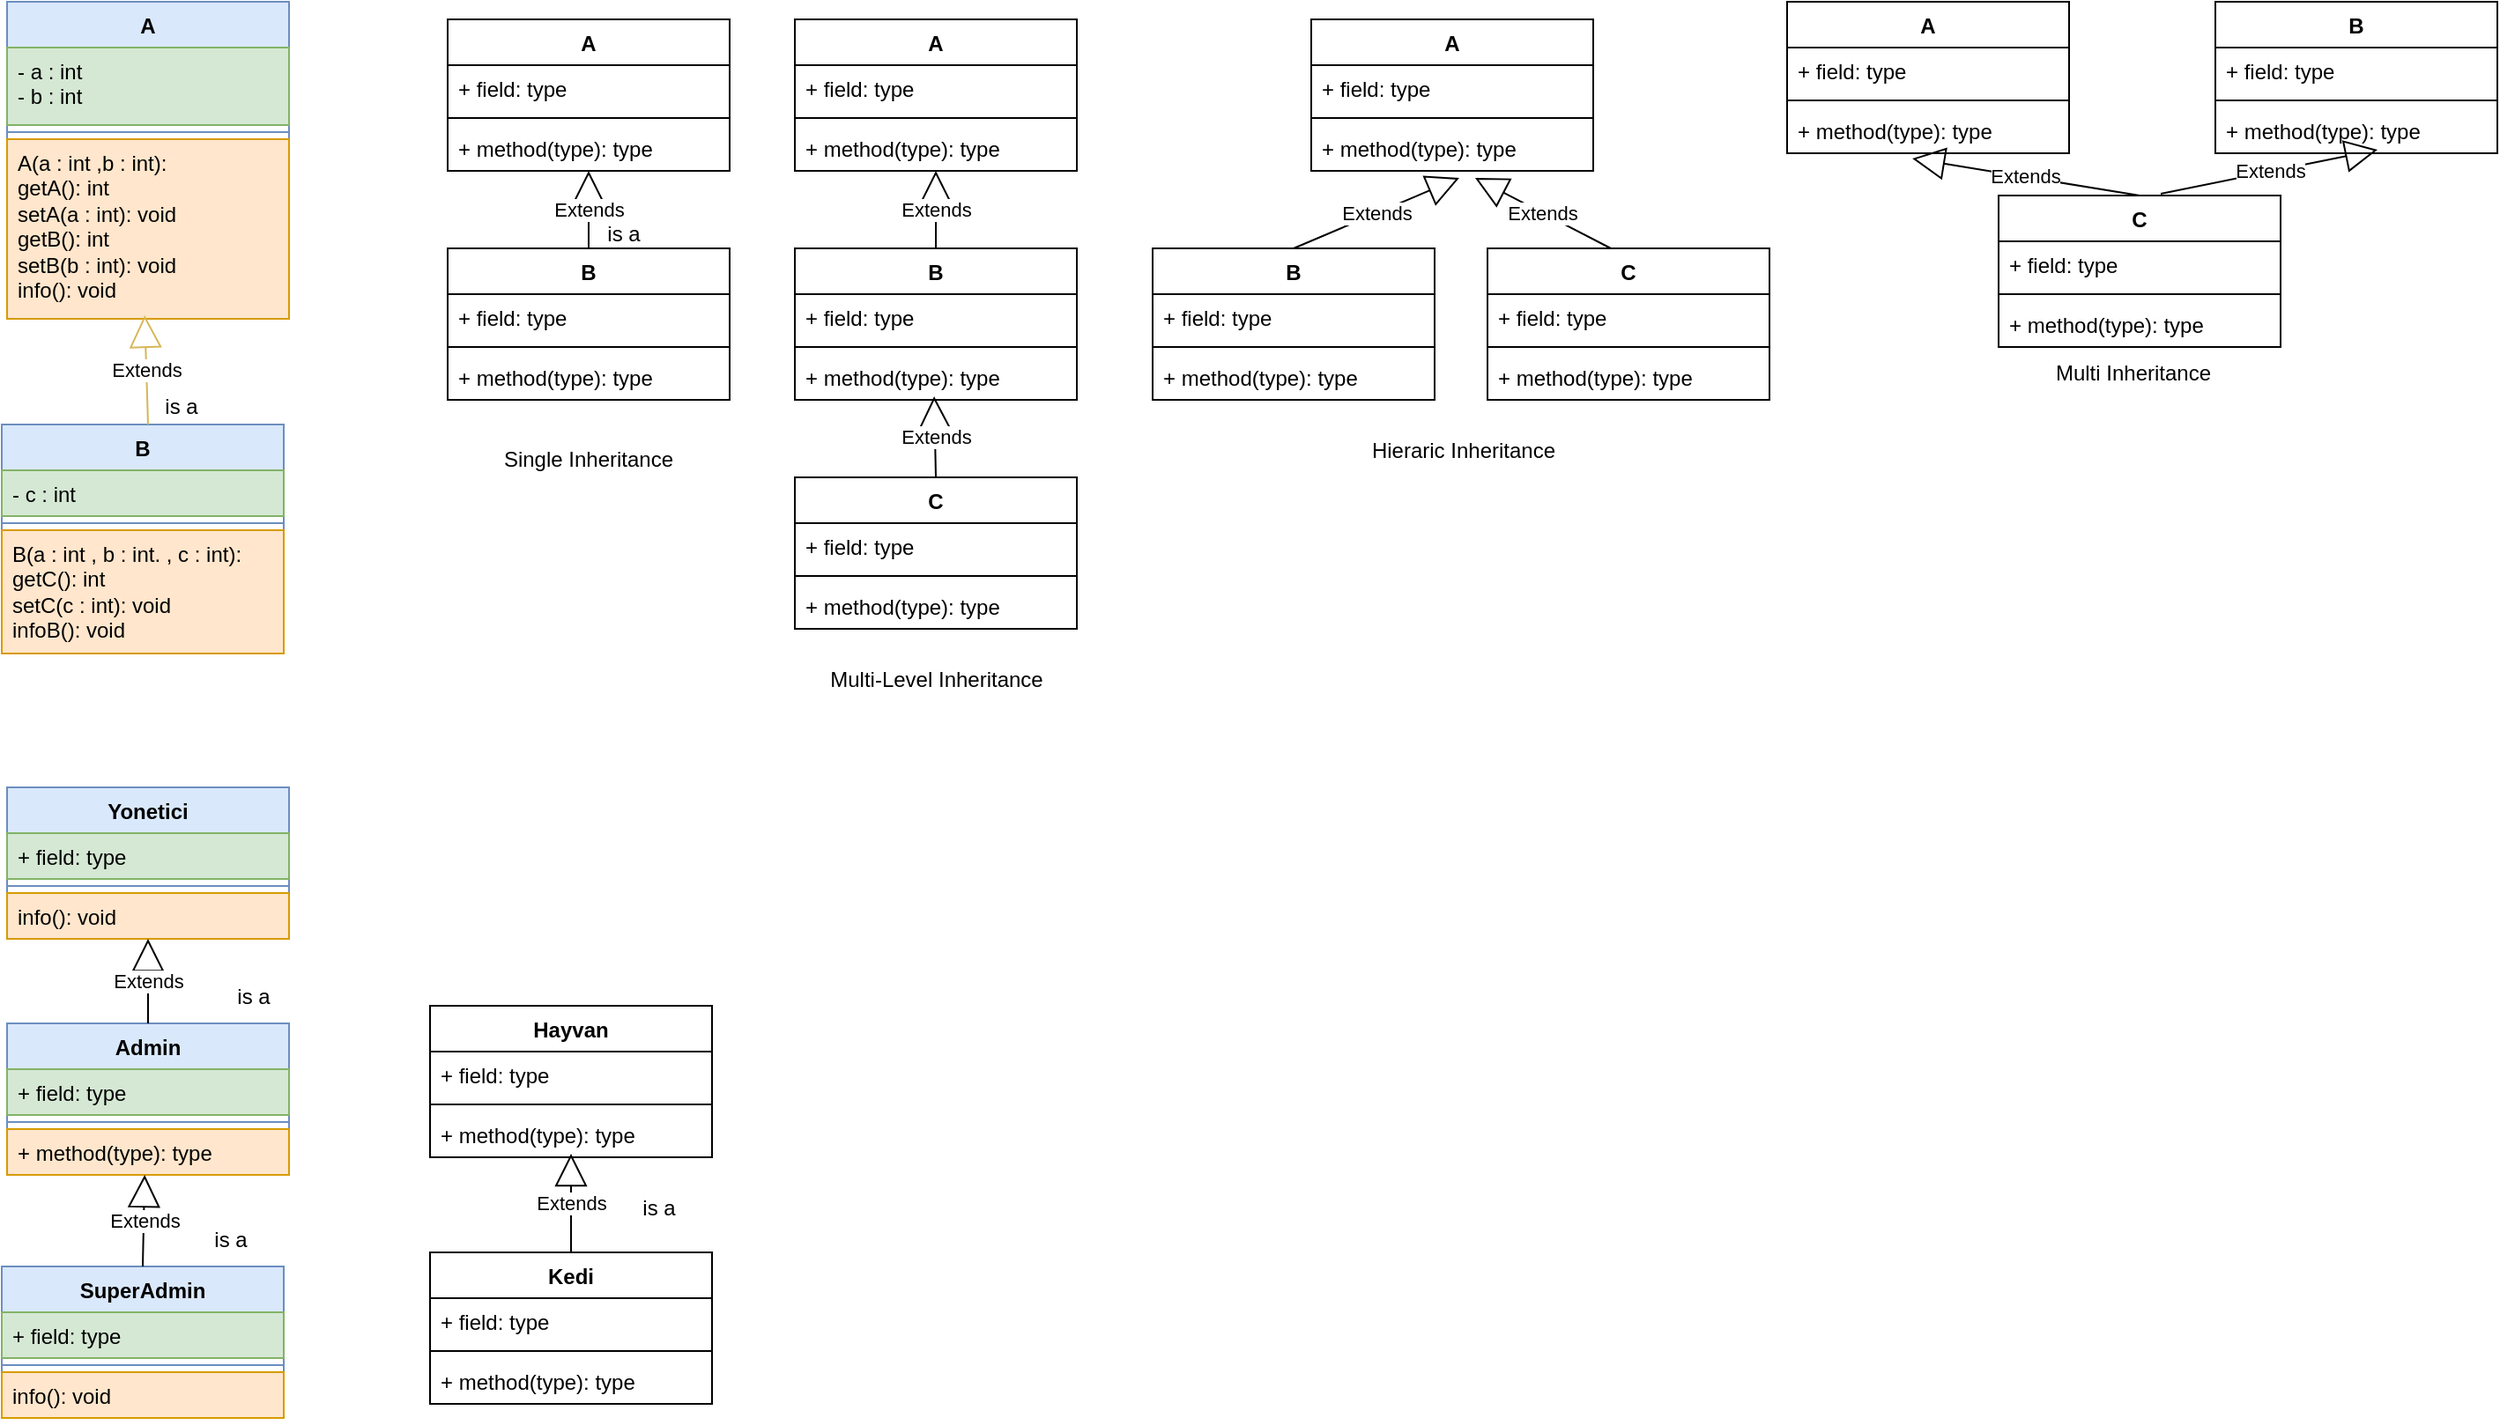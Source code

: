 <mxfile version="24.3.1" type="device">
  <diagram id="C5RBs43oDa-KdzZeNtuy" name="Page-1">
    <mxGraphModel dx="1314" dy="831" grid="1" gridSize="10" guides="1" tooltips="1" connect="1" arrows="1" fold="1" page="1" pageScale="1" pageWidth="827" pageHeight="1169" math="0" shadow="0">
      <root>
        <mxCell id="WIyWlLk6GJQsqaUBKTNV-0" />
        <mxCell id="WIyWlLk6GJQsqaUBKTNV-1" parent="WIyWlLk6GJQsqaUBKTNV-0" />
        <mxCell id="XADFCng0oNNhnRwHCBua-0" value="A" style="swimlane;fontStyle=1;align=center;verticalAlign=top;childLayout=stackLayout;horizontal=1;startSize=26;horizontalStack=0;resizeParent=1;resizeParentMax=0;resizeLast=0;collapsible=1;marginBottom=0;whiteSpace=wrap;html=1;fillColor=#dae8fc;strokeColor=#6c8ebf;" vertex="1" parent="WIyWlLk6GJQsqaUBKTNV-1">
          <mxGeometry x="380" y="20" width="160" height="180" as="geometry" />
        </mxCell>
        <mxCell id="XADFCng0oNNhnRwHCBua-1" value="- a : int&lt;div&gt;- b : int&lt;/div&gt;" style="text;strokeColor=#82b366;fillColor=#d5e8d4;align=left;verticalAlign=top;spacingLeft=4;spacingRight=4;overflow=hidden;rotatable=0;points=[[0,0.5],[1,0.5]];portConstraint=eastwest;whiteSpace=wrap;html=1;" vertex="1" parent="XADFCng0oNNhnRwHCBua-0">
          <mxGeometry y="26" width="160" height="44" as="geometry" />
        </mxCell>
        <mxCell id="XADFCng0oNNhnRwHCBua-2" value="" style="line;strokeWidth=1;fillColor=none;align=left;verticalAlign=middle;spacingTop=-1;spacingLeft=3;spacingRight=3;rotatable=0;labelPosition=right;points=[];portConstraint=eastwest;strokeColor=inherit;" vertex="1" parent="XADFCng0oNNhnRwHCBua-0">
          <mxGeometry y="70" width="160" height="8" as="geometry" />
        </mxCell>
        <mxCell id="XADFCng0oNNhnRwHCBua-3" value="A(a : int ,b : int):&lt;div&gt;getA(): int&lt;/div&gt;&lt;div&gt;setA(a : int): void&lt;/div&gt;&lt;div&gt;getB(): int&lt;/div&gt;&lt;div&gt;setB(b : int): void&lt;/div&gt;&lt;div&gt;info(): void&lt;/div&gt;" style="text;strokeColor=#d79b00;fillColor=#ffe6cc;align=left;verticalAlign=top;spacingLeft=4;spacingRight=4;overflow=hidden;rotatable=0;points=[[0,0.5],[1,0.5]];portConstraint=eastwest;whiteSpace=wrap;html=1;" vertex="1" parent="XADFCng0oNNhnRwHCBua-0">
          <mxGeometry y="78" width="160" height="102" as="geometry" />
        </mxCell>
        <mxCell id="XADFCng0oNNhnRwHCBua-4" value="B" style="swimlane;fontStyle=1;align=center;verticalAlign=top;childLayout=stackLayout;horizontal=1;startSize=26;horizontalStack=0;resizeParent=1;resizeParentMax=0;resizeLast=0;collapsible=1;marginBottom=0;whiteSpace=wrap;html=1;fillColor=#dae8fc;strokeColor=#6c8ebf;" vertex="1" parent="WIyWlLk6GJQsqaUBKTNV-1">
          <mxGeometry x="377" y="260" width="160" height="130" as="geometry" />
        </mxCell>
        <mxCell id="XADFCng0oNNhnRwHCBua-9" value="Extends" style="endArrow=block;endSize=16;endFill=0;html=1;rounded=0;entryX=0.488;entryY=0.98;entryDx=0;entryDy=0;entryPerimeter=0;fillColor=#fff2cc;strokeColor=#d6b656;" edge="1" parent="XADFCng0oNNhnRwHCBua-4" target="XADFCng0oNNhnRwHCBua-3">
          <mxGeometry width="160" relative="1" as="geometry">
            <mxPoint x="83" as="sourcePoint" />
            <mxPoint x="243" as="targetPoint" />
          </mxGeometry>
        </mxCell>
        <mxCell id="XADFCng0oNNhnRwHCBua-5" value="- c : int&amp;nbsp;" style="text;strokeColor=#82b366;fillColor=#d5e8d4;align=left;verticalAlign=top;spacingLeft=4;spacingRight=4;overflow=hidden;rotatable=0;points=[[0,0.5],[1,0.5]];portConstraint=eastwest;whiteSpace=wrap;html=1;" vertex="1" parent="XADFCng0oNNhnRwHCBua-4">
          <mxGeometry y="26" width="160" height="26" as="geometry" />
        </mxCell>
        <mxCell id="XADFCng0oNNhnRwHCBua-6" value="" style="line;strokeWidth=1;fillColor=none;align=left;verticalAlign=middle;spacingTop=-1;spacingLeft=3;spacingRight=3;rotatable=0;labelPosition=right;points=[];portConstraint=eastwest;strokeColor=inherit;" vertex="1" parent="XADFCng0oNNhnRwHCBua-4">
          <mxGeometry y="52" width="160" height="8" as="geometry" />
        </mxCell>
        <mxCell id="XADFCng0oNNhnRwHCBua-7" value="B(a : int , b : int. , c : int):&lt;div&gt;getC(): int&lt;/div&gt;&lt;div&gt;setC(c : int): void&lt;/div&gt;&lt;div&gt;infoB(): void&lt;/div&gt;" style="text;strokeColor=#d79b00;fillColor=#ffe6cc;align=left;verticalAlign=top;spacingLeft=4;spacingRight=4;overflow=hidden;rotatable=0;points=[[0,0.5],[1,0.5]];portConstraint=eastwest;whiteSpace=wrap;html=1;" vertex="1" parent="XADFCng0oNNhnRwHCBua-4">
          <mxGeometry y="60" width="160" height="70" as="geometry" />
        </mxCell>
        <mxCell id="XADFCng0oNNhnRwHCBua-10" value="is a" style="text;html=1;align=center;verticalAlign=middle;whiteSpace=wrap;rounded=0;" vertex="1" parent="WIyWlLk6GJQsqaUBKTNV-1">
          <mxGeometry x="449" y="235" width="60" height="30" as="geometry" />
        </mxCell>
        <mxCell id="XADFCng0oNNhnRwHCBua-11" value="A" style="swimlane;fontStyle=1;align=center;verticalAlign=top;childLayout=stackLayout;horizontal=1;startSize=26;horizontalStack=0;resizeParent=1;resizeParentMax=0;resizeLast=0;collapsible=1;marginBottom=0;whiteSpace=wrap;html=1;" vertex="1" parent="WIyWlLk6GJQsqaUBKTNV-1">
          <mxGeometry x="630" y="30" width="160" height="86" as="geometry" />
        </mxCell>
        <mxCell id="XADFCng0oNNhnRwHCBua-12" value="+ field: type" style="text;strokeColor=none;fillColor=none;align=left;verticalAlign=top;spacingLeft=4;spacingRight=4;overflow=hidden;rotatable=0;points=[[0,0.5],[1,0.5]];portConstraint=eastwest;whiteSpace=wrap;html=1;" vertex="1" parent="XADFCng0oNNhnRwHCBua-11">
          <mxGeometry y="26" width="160" height="26" as="geometry" />
        </mxCell>
        <mxCell id="XADFCng0oNNhnRwHCBua-13" value="" style="line;strokeWidth=1;fillColor=none;align=left;verticalAlign=middle;spacingTop=-1;spacingLeft=3;spacingRight=3;rotatable=0;labelPosition=right;points=[];portConstraint=eastwest;strokeColor=inherit;" vertex="1" parent="XADFCng0oNNhnRwHCBua-11">
          <mxGeometry y="52" width="160" height="8" as="geometry" />
        </mxCell>
        <mxCell id="XADFCng0oNNhnRwHCBua-14" value="+ method(type): type" style="text;strokeColor=none;fillColor=none;align=left;verticalAlign=top;spacingLeft=4;spacingRight=4;overflow=hidden;rotatable=0;points=[[0,0.5],[1,0.5]];portConstraint=eastwest;whiteSpace=wrap;html=1;" vertex="1" parent="XADFCng0oNNhnRwHCBua-11">
          <mxGeometry y="60" width="160" height="26" as="geometry" />
        </mxCell>
        <mxCell id="XADFCng0oNNhnRwHCBua-15" value="B" style="swimlane;fontStyle=1;align=center;verticalAlign=top;childLayout=stackLayout;horizontal=1;startSize=26;horizontalStack=0;resizeParent=1;resizeParentMax=0;resizeLast=0;collapsible=1;marginBottom=0;whiteSpace=wrap;html=1;" vertex="1" parent="WIyWlLk6GJQsqaUBKTNV-1">
          <mxGeometry x="630" y="160" width="160" height="86" as="geometry" />
        </mxCell>
        <mxCell id="XADFCng0oNNhnRwHCBua-16" value="+ field: type" style="text;strokeColor=none;fillColor=none;align=left;verticalAlign=top;spacingLeft=4;spacingRight=4;overflow=hidden;rotatable=0;points=[[0,0.5],[1,0.5]];portConstraint=eastwest;whiteSpace=wrap;html=1;" vertex="1" parent="XADFCng0oNNhnRwHCBua-15">
          <mxGeometry y="26" width="160" height="26" as="geometry" />
        </mxCell>
        <mxCell id="XADFCng0oNNhnRwHCBua-17" value="" style="line;strokeWidth=1;fillColor=none;align=left;verticalAlign=middle;spacingTop=-1;spacingLeft=3;spacingRight=3;rotatable=0;labelPosition=right;points=[];portConstraint=eastwest;strokeColor=inherit;" vertex="1" parent="XADFCng0oNNhnRwHCBua-15">
          <mxGeometry y="52" width="160" height="8" as="geometry" />
        </mxCell>
        <mxCell id="XADFCng0oNNhnRwHCBua-18" value="+ method(type): type" style="text;strokeColor=none;fillColor=none;align=left;verticalAlign=top;spacingLeft=4;spacingRight=4;overflow=hidden;rotatable=0;points=[[0,0.5],[1,0.5]];portConstraint=eastwest;whiteSpace=wrap;html=1;" vertex="1" parent="XADFCng0oNNhnRwHCBua-15">
          <mxGeometry y="60" width="160" height="26" as="geometry" />
        </mxCell>
        <mxCell id="XADFCng0oNNhnRwHCBua-19" value="Extends" style="endArrow=block;endSize=16;endFill=0;html=1;rounded=0;exitX=0.5;exitY=0;exitDx=0;exitDy=0;" edge="1" parent="WIyWlLk6GJQsqaUBKTNV-1" source="XADFCng0oNNhnRwHCBua-15" target="XADFCng0oNNhnRwHCBua-14">
          <mxGeometry width="160" relative="1" as="geometry">
            <mxPoint x="700" y="150" as="sourcePoint" />
            <mxPoint x="860" y="150" as="targetPoint" />
            <mxPoint as="offset" />
          </mxGeometry>
        </mxCell>
        <mxCell id="XADFCng0oNNhnRwHCBua-20" value="A" style="swimlane;fontStyle=1;align=center;verticalAlign=top;childLayout=stackLayout;horizontal=1;startSize=26;horizontalStack=0;resizeParent=1;resizeParentMax=0;resizeLast=0;collapsible=1;marginBottom=0;whiteSpace=wrap;html=1;" vertex="1" parent="WIyWlLk6GJQsqaUBKTNV-1">
          <mxGeometry x="827" y="30" width="160" height="86" as="geometry" />
        </mxCell>
        <mxCell id="XADFCng0oNNhnRwHCBua-21" value="+ field: type" style="text;strokeColor=none;fillColor=none;align=left;verticalAlign=top;spacingLeft=4;spacingRight=4;overflow=hidden;rotatable=0;points=[[0,0.5],[1,0.5]];portConstraint=eastwest;whiteSpace=wrap;html=1;" vertex="1" parent="XADFCng0oNNhnRwHCBua-20">
          <mxGeometry y="26" width="160" height="26" as="geometry" />
        </mxCell>
        <mxCell id="XADFCng0oNNhnRwHCBua-22" value="" style="line;strokeWidth=1;fillColor=none;align=left;verticalAlign=middle;spacingTop=-1;spacingLeft=3;spacingRight=3;rotatable=0;labelPosition=right;points=[];portConstraint=eastwest;strokeColor=inherit;" vertex="1" parent="XADFCng0oNNhnRwHCBua-20">
          <mxGeometry y="52" width="160" height="8" as="geometry" />
        </mxCell>
        <mxCell id="XADFCng0oNNhnRwHCBua-23" value="+ method(type): type" style="text;strokeColor=none;fillColor=none;align=left;verticalAlign=top;spacingLeft=4;spacingRight=4;overflow=hidden;rotatable=0;points=[[0,0.5],[1,0.5]];portConstraint=eastwest;whiteSpace=wrap;html=1;" vertex="1" parent="XADFCng0oNNhnRwHCBua-20">
          <mxGeometry y="60" width="160" height="26" as="geometry" />
        </mxCell>
        <mxCell id="XADFCng0oNNhnRwHCBua-24" value="B" style="swimlane;fontStyle=1;align=center;verticalAlign=top;childLayout=stackLayout;horizontal=1;startSize=26;horizontalStack=0;resizeParent=1;resizeParentMax=0;resizeLast=0;collapsible=1;marginBottom=0;whiteSpace=wrap;html=1;" vertex="1" parent="WIyWlLk6GJQsqaUBKTNV-1">
          <mxGeometry x="827" y="160" width="160" height="86" as="geometry" />
        </mxCell>
        <mxCell id="XADFCng0oNNhnRwHCBua-25" value="+ field: type" style="text;strokeColor=none;fillColor=none;align=left;verticalAlign=top;spacingLeft=4;spacingRight=4;overflow=hidden;rotatable=0;points=[[0,0.5],[1,0.5]];portConstraint=eastwest;whiteSpace=wrap;html=1;" vertex="1" parent="XADFCng0oNNhnRwHCBua-24">
          <mxGeometry y="26" width="160" height="26" as="geometry" />
        </mxCell>
        <mxCell id="XADFCng0oNNhnRwHCBua-26" value="" style="line;strokeWidth=1;fillColor=none;align=left;verticalAlign=middle;spacingTop=-1;spacingLeft=3;spacingRight=3;rotatable=0;labelPosition=right;points=[];portConstraint=eastwest;strokeColor=inherit;" vertex="1" parent="XADFCng0oNNhnRwHCBua-24">
          <mxGeometry y="52" width="160" height="8" as="geometry" />
        </mxCell>
        <mxCell id="XADFCng0oNNhnRwHCBua-27" value="+ method(type): type" style="text;strokeColor=none;fillColor=none;align=left;verticalAlign=top;spacingLeft=4;spacingRight=4;overflow=hidden;rotatable=0;points=[[0,0.5],[1,0.5]];portConstraint=eastwest;whiteSpace=wrap;html=1;" vertex="1" parent="XADFCng0oNNhnRwHCBua-24">
          <mxGeometry y="60" width="160" height="26" as="geometry" />
        </mxCell>
        <mxCell id="XADFCng0oNNhnRwHCBua-28" value="Extends" style="endArrow=block;endSize=16;endFill=0;html=1;rounded=0;exitX=0.5;exitY=0;exitDx=0;exitDy=0;" edge="1" parent="WIyWlLk6GJQsqaUBKTNV-1" source="XADFCng0oNNhnRwHCBua-24" target="XADFCng0oNNhnRwHCBua-23">
          <mxGeometry width="160" relative="1" as="geometry">
            <mxPoint x="897" y="150" as="sourcePoint" />
            <mxPoint x="1057" y="150" as="targetPoint" />
          </mxGeometry>
        </mxCell>
        <mxCell id="XADFCng0oNNhnRwHCBua-29" value="C" style="swimlane;fontStyle=1;align=center;verticalAlign=top;childLayout=stackLayout;horizontal=1;startSize=26;horizontalStack=0;resizeParent=1;resizeParentMax=0;resizeLast=0;collapsible=1;marginBottom=0;whiteSpace=wrap;html=1;" vertex="1" parent="WIyWlLk6GJQsqaUBKTNV-1">
          <mxGeometry x="827" y="290" width="160" height="86" as="geometry" />
        </mxCell>
        <mxCell id="XADFCng0oNNhnRwHCBua-30" value="+ field: type" style="text;strokeColor=none;fillColor=none;align=left;verticalAlign=top;spacingLeft=4;spacingRight=4;overflow=hidden;rotatable=0;points=[[0,0.5],[1,0.5]];portConstraint=eastwest;whiteSpace=wrap;html=1;" vertex="1" parent="XADFCng0oNNhnRwHCBua-29">
          <mxGeometry y="26" width="160" height="26" as="geometry" />
        </mxCell>
        <mxCell id="XADFCng0oNNhnRwHCBua-31" value="" style="line;strokeWidth=1;fillColor=none;align=left;verticalAlign=middle;spacingTop=-1;spacingLeft=3;spacingRight=3;rotatable=0;labelPosition=right;points=[];portConstraint=eastwest;strokeColor=inherit;" vertex="1" parent="XADFCng0oNNhnRwHCBua-29">
          <mxGeometry y="52" width="160" height="8" as="geometry" />
        </mxCell>
        <mxCell id="XADFCng0oNNhnRwHCBua-32" value="+ method(type): type" style="text;strokeColor=none;fillColor=none;align=left;verticalAlign=top;spacingLeft=4;spacingRight=4;overflow=hidden;rotatable=0;points=[[0,0.5],[1,0.5]];portConstraint=eastwest;whiteSpace=wrap;html=1;" vertex="1" parent="XADFCng0oNNhnRwHCBua-29">
          <mxGeometry y="60" width="160" height="26" as="geometry" />
        </mxCell>
        <mxCell id="XADFCng0oNNhnRwHCBua-33" value="Extends" style="endArrow=block;endSize=16;endFill=0;html=1;rounded=0;exitX=0.5;exitY=0;exitDx=0;exitDy=0;entryX=0.494;entryY=0.923;entryDx=0;entryDy=0;entryPerimeter=0;" edge="1" parent="WIyWlLk6GJQsqaUBKTNV-1" source="XADFCng0oNNhnRwHCBua-29" target="XADFCng0oNNhnRwHCBua-27">
          <mxGeometry width="160" relative="1" as="geometry">
            <mxPoint x="900" y="280" as="sourcePoint" />
            <mxPoint x="1060" y="280" as="targetPoint" />
          </mxGeometry>
        </mxCell>
        <mxCell id="XADFCng0oNNhnRwHCBua-34" value="Single Inheritance" style="text;html=1;align=center;verticalAlign=middle;whiteSpace=wrap;rounded=0;" vertex="1" parent="WIyWlLk6GJQsqaUBKTNV-1">
          <mxGeometry x="650" y="265" width="120" height="30" as="geometry" />
        </mxCell>
        <mxCell id="XADFCng0oNNhnRwHCBua-35" value="Multi-Level Inheritance" style="text;html=1;align=center;verticalAlign=middle;whiteSpace=wrap;rounded=0;" vertex="1" parent="WIyWlLk6GJQsqaUBKTNV-1">
          <mxGeometry x="840.5" y="390" width="133" height="30" as="geometry" />
        </mxCell>
        <mxCell id="XADFCng0oNNhnRwHCBua-36" value="A" style="swimlane;fontStyle=1;align=center;verticalAlign=top;childLayout=stackLayout;horizontal=1;startSize=26;horizontalStack=0;resizeParent=1;resizeParentMax=0;resizeLast=0;collapsible=1;marginBottom=0;whiteSpace=wrap;html=1;" vertex="1" parent="WIyWlLk6GJQsqaUBKTNV-1">
          <mxGeometry x="1120" y="30" width="160" height="86" as="geometry" />
        </mxCell>
        <mxCell id="XADFCng0oNNhnRwHCBua-37" value="+ field: type" style="text;strokeColor=none;fillColor=none;align=left;verticalAlign=top;spacingLeft=4;spacingRight=4;overflow=hidden;rotatable=0;points=[[0,0.5],[1,0.5]];portConstraint=eastwest;whiteSpace=wrap;html=1;" vertex="1" parent="XADFCng0oNNhnRwHCBua-36">
          <mxGeometry y="26" width="160" height="26" as="geometry" />
        </mxCell>
        <mxCell id="XADFCng0oNNhnRwHCBua-38" value="" style="line;strokeWidth=1;fillColor=none;align=left;verticalAlign=middle;spacingTop=-1;spacingLeft=3;spacingRight=3;rotatable=0;labelPosition=right;points=[];portConstraint=eastwest;strokeColor=inherit;" vertex="1" parent="XADFCng0oNNhnRwHCBua-36">
          <mxGeometry y="52" width="160" height="8" as="geometry" />
        </mxCell>
        <mxCell id="XADFCng0oNNhnRwHCBua-39" value="+ method(type): type" style="text;strokeColor=none;fillColor=none;align=left;verticalAlign=top;spacingLeft=4;spacingRight=4;overflow=hidden;rotatable=0;points=[[0,0.5],[1,0.5]];portConstraint=eastwest;whiteSpace=wrap;html=1;" vertex="1" parent="XADFCng0oNNhnRwHCBua-36">
          <mxGeometry y="60" width="160" height="26" as="geometry" />
        </mxCell>
        <mxCell id="XADFCng0oNNhnRwHCBua-40" value="B" style="swimlane;fontStyle=1;align=center;verticalAlign=top;childLayout=stackLayout;horizontal=1;startSize=26;horizontalStack=0;resizeParent=1;resizeParentMax=0;resizeLast=0;collapsible=1;marginBottom=0;whiteSpace=wrap;html=1;" vertex="1" parent="WIyWlLk6GJQsqaUBKTNV-1">
          <mxGeometry x="1030" y="160" width="160" height="86" as="geometry" />
        </mxCell>
        <mxCell id="XADFCng0oNNhnRwHCBua-49" value="Extends" style="endArrow=block;endSize=16;endFill=0;html=1;rounded=0;entryX=0.525;entryY=1.154;entryDx=0;entryDy=0;entryPerimeter=0;" edge="1" parent="XADFCng0oNNhnRwHCBua-40" target="XADFCng0oNNhnRwHCBua-39">
          <mxGeometry width="160" relative="1" as="geometry">
            <mxPoint x="80" as="sourcePoint" />
            <mxPoint x="240" as="targetPoint" />
          </mxGeometry>
        </mxCell>
        <mxCell id="XADFCng0oNNhnRwHCBua-41" value="+ field: type" style="text;strokeColor=none;fillColor=none;align=left;verticalAlign=top;spacingLeft=4;spacingRight=4;overflow=hidden;rotatable=0;points=[[0,0.5],[1,0.5]];portConstraint=eastwest;whiteSpace=wrap;html=1;" vertex="1" parent="XADFCng0oNNhnRwHCBua-40">
          <mxGeometry y="26" width="160" height="26" as="geometry" />
        </mxCell>
        <mxCell id="XADFCng0oNNhnRwHCBua-42" value="" style="line;strokeWidth=1;fillColor=none;align=left;verticalAlign=middle;spacingTop=-1;spacingLeft=3;spacingRight=3;rotatable=0;labelPosition=right;points=[];portConstraint=eastwest;strokeColor=inherit;" vertex="1" parent="XADFCng0oNNhnRwHCBua-40">
          <mxGeometry y="52" width="160" height="8" as="geometry" />
        </mxCell>
        <mxCell id="XADFCng0oNNhnRwHCBua-43" value="+ method(type): type" style="text;strokeColor=none;fillColor=none;align=left;verticalAlign=top;spacingLeft=4;spacingRight=4;overflow=hidden;rotatable=0;points=[[0,0.5],[1,0.5]];portConstraint=eastwest;whiteSpace=wrap;html=1;" vertex="1" parent="XADFCng0oNNhnRwHCBua-40">
          <mxGeometry y="60" width="160" height="26" as="geometry" />
        </mxCell>
        <mxCell id="XADFCng0oNNhnRwHCBua-44" value="C" style="swimlane;fontStyle=1;align=center;verticalAlign=top;childLayout=stackLayout;horizontal=1;startSize=26;horizontalStack=0;resizeParent=1;resizeParentMax=0;resizeLast=0;collapsible=1;marginBottom=0;whiteSpace=wrap;html=1;" vertex="1" parent="WIyWlLk6GJQsqaUBKTNV-1">
          <mxGeometry x="1220" y="160" width="160" height="86" as="geometry" />
        </mxCell>
        <mxCell id="XADFCng0oNNhnRwHCBua-45" value="+ field: type" style="text;strokeColor=none;fillColor=none;align=left;verticalAlign=top;spacingLeft=4;spacingRight=4;overflow=hidden;rotatable=0;points=[[0,0.5],[1,0.5]];portConstraint=eastwest;whiteSpace=wrap;html=1;" vertex="1" parent="XADFCng0oNNhnRwHCBua-44">
          <mxGeometry y="26" width="160" height="26" as="geometry" />
        </mxCell>
        <mxCell id="XADFCng0oNNhnRwHCBua-46" value="" style="line;strokeWidth=1;fillColor=none;align=left;verticalAlign=middle;spacingTop=-1;spacingLeft=3;spacingRight=3;rotatable=0;labelPosition=right;points=[];portConstraint=eastwest;strokeColor=inherit;" vertex="1" parent="XADFCng0oNNhnRwHCBua-44">
          <mxGeometry y="52" width="160" height="8" as="geometry" />
        </mxCell>
        <mxCell id="XADFCng0oNNhnRwHCBua-47" value="+ method(type): type" style="text;strokeColor=none;fillColor=none;align=left;verticalAlign=top;spacingLeft=4;spacingRight=4;overflow=hidden;rotatable=0;points=[[0,0.5],[1,0.5]];portConstraint=eastwest;whiteSpace=wrap;html=1;" vertex="1" parent="XADFCng0oNNhnRwHCBua-44">
          <mxGeometry y="60" width="160" height="26" as="geometry" />
        </mxCell>
        <mxCell id="XADFCng0oNNhnRwHCBua-50" value="Extends" style="endArrow=block;endSize=16;endFill=0;html=1;rounded=0;entryX=0.581;entryY=1.154;entryDx=0;entryDy=0;entryPerimeter=0;" edge="1" parent="WIyWlLk6GJQsqaUBKTNV-1" target="XADFCng0oNNhnRwHCBua-39">
          <mxGeometry width="160" relative="1" as="geometry">
            <mxPoint x="1290" y="160" as="sourcePoint" />
            <mxPoint x="1450" y="160" as="targetPoint" />
          </mxGeometry>
        </mxCell>
        <mxCell id="XADFCng0oNNhnRwHCBua-51" value="Hieraric Inheritance" style="text;html=1;align=center;verticalAlign=middle;whiteSpace=wrap;rounded=0;" vertex="1" parent="WIyWlLk6GJQsqaUBKTNV-1">
          <mxGeometry x="1140" y="260" width="133" height="30" as="geometry" />
        </mxCell>
        <mxCell id="XADFCng0oNNhnRwHCBua-52" value="C" style="swimlane;fontStyle=1;align=center;verticalAlign=top;childLayout=stackLayout;horizontal=1;startSize=26;horizontalStack=0;resizeParent=1;resizeParentMax=0;resizeLast=0;collapsible=1;marginBottom=0;whiteSpace=wrap;html=1;" vertex="1" parent="WIyWlLk6GJQsqaUBKTNV-1">
          <mxGeometry x="1510" y="130" width="160" height="86" as="geometry" />
        </mxCell>
        <mxCell id="XADFCng0oNNhnRwHCBua-53" value="+ field: type" style="text;strokeColor=none;fillColor=none;align=left;verticalAlign=top;spacingLeft=4;spacingRight=4;overflow=hidden;rotatable=0;points=[[0,0.5],[1,0.5]];portConstraint=eastwest;whiteSpace=wrap;html=1;" vertex="1" parent="XADFCng0oNNhnRwHCBua-52">
          <mxGeometry y="26" width="160" height="26" as="geometry" />
        </mxCell>
        <mxCell id="XADFCng0oNNhnRwHCBua-54" value="" style="line;strokeWidth=1;fillColor=none;align=left;verticalAlign=middle;spacingTop=-1;spacingLeft=3;spacingRight=3;rotatable=0;labelPosition=right;points=[];portConstraint=eastwest;strokeColor=inherit;" vertex="1" parent="XADFCng0oNNhnRwHCBua-52">
          <mxGeometry y="52" width="160" height="8" as="geometry" />
        </mxCell>
        <mxCell id="XADFCng0oNNhnRwHCBua-55" value="+ method(type): type" style="text;strokeColor=none;fillColor=none;align=left;verticalAlign=top;spacingLeft=4;spacingRight=4;overflow=hidden;rotatable=0;points=[[0,0.5],[1,0.5]];portConstraint=eastwest;whiteSpace=wrap;html=1;" vertex="1" parent="XADFCng0oNNhnRwHCBua-52">
          <mxGeometry y="60" width="160" height="26" as="geometry" />
        </mxCell>
        <mxCell id="XADFCng0oNNhnRwHCBua-56" value="B" style="swimlane;fontStyle=1;align=center;verticalAlign=top;childLayout=stackLayout;horizontal=1;startSize=26;horizontalStack=0;resizeParent=1;resizeParentMax=0;resizeLast=0;collapsible=1;marginBottom=0;whiteSpace=wrap;html=1;" vertex="1" parent="WIyWlLk6GJQsqaUBKTNV-1">
          <mxGeometry x="1633" y="20" width="160" height="86" as="geometry" />
        </mxCell>
        <mxCell id="XADFCng0oNNhnRwHCBua-58" value="+ field: type" style="text;strokeColor=none;fillColor=none;align=left;verticalAlign=top;spacingLeft=4;spacingRight=4;overflow=hidden;rotatable=0;points=[[0,0.5],[1,0.5]];portConstraint=eastwest;whiteSpace=wrap;html=1;" vertex="1" parent="XADFCng0oNNhnRwHCBua-56">
          <mxGeometry y="26" width="160" height="26" as="geometry" />
        </mxCell>
        <mxCell id="XADFCng0oNNhnRwHCBua-59" value="" style="line;strokeWidth=1;fillColor=none;align=left;verticalAlign=middle;spacingTop=-1;spacingLeft=3;spacingRight=3;rotatable=0;labelPosition=right;points=[];portConstraint=eastwest;strokeColor=inherit;" vertex="1" parent="XADFCng0oNNhnRwHCBua-56">
          <mxGeometry y="52" width="160" height="8" as="geometry" />
        </mxCell>
        <mxCell id="XADFCng0oNNhnRwHCBua-60" value="+ method(type): type" style="text;strokeColor=none;fillColor=none;align=left;verticalAlign=top;spacingLeft=4;spacingRight=4;overflow=hidden;rotatable=0;points=[[0,0.5],[1,0.5]];portConstraint=eastwest;whiteSpace=wrap;html=1;" vertex="1" parent="XADFCng0oNNhnRwHCBua-56">
          <mxGeometry y="60" width="160" height="26" as="geometry" />
        </mxCell>
        <mxCell id="XADFCng0oNNhnRwHCBua-61" value="A" style="swimlane;fontStyle=1;align=center;verticalAlign=top;childLayout=stackLayout;horizontal=1;startSize=26;horizontalStack=0;resizeParent=1;resizeParentMax=0;resizeLast=0;collapsible=1;marginBottom=0;whiteSpace=wrap;html=1;" vertex="1" parent="WIyWlLk6GJQsqaUBKTNV-1">
          <mxGeometry x="1390" y="20" width="160" height="86" as="geometry" />
        </mxCell>
        <mxCell id="XADFCng0oNNhnRwHCBua-62" value="+ field: type" style="text;strokeColor=none;fillColor=none;align=left;verticalAlign=top;spacingLeft=4;spacingRight=4;overflow=hidden;rotatable=0;points=[[0,0.5],[1,0.5]];portConstraint=eastwest;whiteSpace=wrap;html=1;" vertex="1" parent="XADFCng0oNNhnRwHCBua-61">
          <mxGeometry y="26" width="160" height="26" as="geometry" />
        </mxCell>
        <mxCell id="XADFCng0oNNhnRwHCBua-63" value="" style="line;strokeWidth=1;fillColor=none;align=left;verticalAlign=middle;spacingTop=-1;spacingLeft=3;spacingRight=3;rotatable=0;labelPosition=right;points=[];portConstraint=eastwest;strokeColor=inherit;" vertex="1" parent="XADFCng0oNNhnRwHCBua-61">
          <mxGeometry y="52" width="160" height="8" as="geometry" />
        </mxCell>
        <mxCell id="XADFCng0oNNhnRwHCBua-64" value="+ method(type): type" style="text;strokeColor=none;fillColor=none;align=left;verticalAlign=top;spacingLeft=4;spacingRight=4;overflow=hidden;rotatable=0;points=[[0,0.5],[1,0.5]];portConstraint=eastwest;whiteSpace=wrap;html=1;" vertex="1" parent="XADFCng0oNNhnRwHCBua-61">
          <mxGeometry y="60" width="160" height="26" as="geometry" />
        </mxCell>
        <mxCell id="XADFCng0oNNhnRwHCBua-65" value="Extends" style="endArrow=block;endSize=16;endFill=0;html=1;rounded=0;entryX=0.444;entryY=1.115;entryDx=0;entryDy=0;entryPerimeter=0;exitX=0.5;exitY=0;exitDx=0;exitDy=0;" edge="1" parent="WIyWlLk6GJQsqaUBKTNV-1" source="XADFCng0oNNhnRwHCBua-52" target="XADFCng0oNNhnRwHCBua-64">
          <mxGeometry width="160" relative="1" as="geometry">
            <mxPoint x="1480" y="-140" as="sourcePoint" />
            <mxPoint x="1574" y="-180" as="targetPoint" />
            <Array as="points" />
          </mxGeometry>
        </mxCell>
        <mxCell id="XADFCng0oNNhnRwHCBua-66" value="Extends" style="endArrow=block;endSize=16;endFill=0;html=1;rounded=0;entryX=0.575;entryY=0.923;entryDx=0;entryDy=0;entryPerimeter=0;exitX=0.575;exitY=-0.012;exitDx=0;exitDy=0;exitPerimeter=0;" edge="1" parent="WIyWlLk6GJQsqaUBKTNV-1" source="XADFCng0oNNhnRwHCBua-52" target="XADFCng0oNNhnRwHCBua-60">
          <mxGeometry width="160" relative="1" as="geometry">
            <mxPoint x="1600" y="140" as="sourcePoint" />
            <mxPoint x="1471" y="119" as="targetPoint" />
            <Array as="points" />
          </mxGeometry>
        </mxCell>
        <mxCell id="XADFCng0oNNhnRwHCBua-67" value="Multi Inheritance" style="text;html=1;align=center;verticalAlign=middle;whiteSpace=wrap;rounded=0;" vertex="1" parent="WIyWlLk6GJQsqaUBKTNV-1">
          <mxGeometry x="1520" y="216" width="133" height="30" as="geometry" />
        </mxCell>
        <mxCell id="XADFCng0oNNhnRwHCBua-68" value="Yonetici" style="swimlane;fontStyle=1;align=center;verticalAlign=top;childLayout=stackLayout;horizontal=1;startSize=26;horizontalStack=0;resizeParent=1;resizeParentMax=0;resizeLast=0;collapsible=1;marginBottom=0;whiteSpace=wrap;html=1;fillColor=#dae8fc;strokeColor=#6c8ebf;" vertex="1" parent="WIyWlLk6GJQsqaUBKTNV-1">
          <mxGeometry x="380" y="466" width="160" height="86" as="geometry" />
        </mxCell>
        <mxCell id="XADFCng0oNNhnRwHCBua-69" value="+ field: type" style="text;strokeColor=#82b366;fillColor=#d5e8d4;align=left;verticalAlign=top;spacingLeft=4;spacingRight=4;overflow=hidden;rotatable=0;points=[[0,0.5],[1,0.5]];portConstraint=eastwest;whiteSpace=wrap;html=1;" vertex="1" parent="XADFCng0oNNhnRwHCBua-68">
          <mxGeometry y="26" width="160" height="26" as="geometry" />
        </mxCell>
        <mxCell id="XADFCng0oNNhnRwHCBua-70" value="" style="line;strokeWidth=1;fillColor=none;align=left;verticalAlign=middle;spacingTop=-1;spacingLeft=3;spacingRight=3;rotatable=0;labelPosition=right;points=[];portConstraint=eastwest;strokeColor=inherit;" vertex="1" parent="XADFCng0oNNhnRwHCBua-68">
          <mxGeometry y="52" width="160" height="8" as="geometry" />
        </mxCell>
        <mxCell id="XADFCng0oNNhnRwHCBua-71" value="info(): void" style="text;strokeColor=#d79b00;fillColor=#ffe6cc;align=left;verticalAlign=top;spacingLeft=4;spacingRight=4;overflow=hidden;rotatable=0;points=[[0,0.5],[1,0.5]];portConstraint=eastwest;whiteSpace=wrap;html=1;" vertex="1" parent="XADFCng0oNNhnRwHCBua-68">
          <mxGeometry y="60" width="160" height="26" as="geometry" />
        </mxCell>
        <mxCell id="XADFCng0oNNhnRwHCBua-72" value="Admin" style="swimlane;fontStyle=1;align=center;verticalAlign=top;childLayout=stackLayout;horizontal=1;startSize=26;horizontalStack=0;resizeParent=1;resizeParentMax=0;resizeLast=0;collapsible=1;marginBottom=0;whiteSpace=wrap;html=1;fillColor=#dae8fc;strokeColor=#6c8ebf;" vertex="1" parent="WIyWlLk6GJQsqaUBKTNV-1">
          <mxGeometry x="380" y="600" width="160" height="86" as="geometry" />
        </mxCell>
        <mxCell id="XADFCng0oNNhnRwHCBua-84" value="Extends" style="endArrow=block;endSize=16;endFill=0;html=1;rounded=0;entryX=0.5;entryY=1;entryDx=0;entryDy=0;entryPerimeter=0;" edge="1" parent="XADFCng0oNNhnRwHCBua-72" target="XADFCng0oNNhnRwHCBua-71">
          <mxGeometry width="160" relative="1" as="geometry">
            <mxPoint x="80" as="sourcePoint" />
            <mxPoint x="240" as="targetPoint" />
          </mxGeometry>
        </mxCell>
        <mxCell id="XADFCng0oNNhnRwHCBua-73" value="+ field: type" style="text;strokeColor=#82b366;fillColor=#d5e8d4;align=left;verticalAlign=top;spacingLeft=4;spacingRight=4;overflow=hidden;rotatable=0;points=[[0,0.5],[1,0.5]];portConstraint=eastwest;whiteSpace=wrap;html=1;" vertex="1" parent="XADFCng0oNNhnRwHCBua-72">
          <mxGeometry y="26" width="160" height="26" as="geometry" />
        </mxCell>
        <mxCell id="XADFCng0oNNhnRwHCBua-74" value="" style="line;strokeWidth=1;fillColor=none;align=left;verticalAlign=middle;spacingTop=-1;spacingLeft=3;spacingRight=3;rotatable=0;labelPosition=right;points=[];portConstraint=eastwest;strokeColor=inherit;" vertex="1" parent="XADFCng0oNNhnRwHCBua-72">
          <mxGeometry y="52" width="160" height="8" as="geometry" />
        </mxCell>
        <mxCell id="XADFCng0oNNhnRwHCBua-75" value="+ method(type): type" style="text;strokeColor=#d79b00;fillColor=#ffe6cc;align=left;verticalAlign=top;spacingLeft=4;spacingRight=4;overflow=hidden;rotatable=0;points=[[0,0.5],[1,0.5]];portConstraint=eastwest;whiteSpace=wrap;html=1;" vertex="1" parent="XADFCng0oNNhnRwHCBua-72">
          <mxGeometry y="60" width="160" height="26" as="geometry" />
        </mxCell>
        <mxCell id="XADFCng0oNNhnRwHCBua-76" value="SuperAdmin" style="swimlane;fontStyle=1;align=center;verticalAlign=top;childLayout=stackLayout;horizontal=1;startSize=26;horizontalStack=0;resizeParent=1;resizeParentMax=0;resizeLast=0;collapsible=1;marginBottom=0;whiteSpace=wrap;html=1;fillColor=#dae8fc;strokeColor=#6c8ebf;" vertex="1" parent="WIyWlLk6GJQsqaUBKTNV-1">
          <mxGeometry x="377" y="738" width="160" height="86" as="geometry" />
        </mxCell>
        <mxCell id="XADFCng0oNNhnRwHCBua-77" value="+ field: type" style="text;strokeColor=#82b366;fillColor=#d5e8d4;align=left;verticalAlign=top;spacingLeft=4;spacingRight=4;overflow=hidden;rotatable=0;points=[[0,0.5],[1,0.5]];portConstraint=eastwest;whiteSpace=wrap;html=1;" vertex="1" parent="XADFCng0oNNhnRwHCBua-76">
          <mxGeometry y="26" width="160" height="26" as="geometry" />
        </mxCell>
        <mxCell id="XADFCng0oNNhnRwHCBua-78" value="" style="line;strokeWidth=1;fillColor=none;align=left;verticalAlign=middle;spacingTop=-1;spacingLeft=3;spacingRight=3;rotatable=0;labelPosition=right;points=[];portConstraint=eastwest;strokeColor=inherit;" vertex="1" parent="XADFCng0oNNhnRwHCBua-76">
          <mxGeometry y="52" width="160" height="8" as="geometry" />
        </mxCell>
        <mxCell id="XADFCng0oNNhnRwHCBua-79" value="info(): void" style="text;strokeColor=#d79b00;fillColor=#ffe6cc;align=left;verticalAlign=top;spacingLeft=4;spacingRight=4;overflow=hidden;rotatable=0;points=[[0,0.5],[1,0.5]];portConstraint=eastwest;whiteSpace=wrap;html=1;" vertex="1" parent="XADFCng0oNNhnRwHCBua-76">
          <mxGeometry y="60" width="160" height="26" as="geometry" />
        </mxCell>
        <mxCell id="XADFCng0oNNhnRwHCBua-83" value="is a" style="text;html=1;align=center;verticalAlign=middle;whiteSpace=wrap;rounded=0;" vertex="1" parent="WIyWlLk6GJQsqaUBKTNV-1">
          <mxGeometry x="700" y="137" width="60" height="30" as="geometry" />
        </mxCell>
        <mxCell id="XADFCng0oNNhnRwHCBua-85" value="Extends" style="endArrow=block;endSize=16;endFill=0;html=1;rounded=0;entryX=0.488;entryY=1;entryDx=0;entryDy=0;entryPerimeter=0;exitX=0.5;exitY=0;exitDx=0;exitDy=0;" edge="1" parent="WIyWlLk6GJQsqaUBKTNV-1" source="XADFCng0oNNhnRwHCBua-76" target="XADFCng0oNNhnRwHCBua-75">
          <mxGeometry width="160" relative="1" as="geometry">
            <mxPoint x="450" y="720" as="sourcePoint" />
            <mxPoint x="610" y="720" as="targetPoint" />
          </mxGeometry>
        </mxCell>
        <mxCell id="XADFCng0oNNhnRwHCBua-86" value="Hayvan" style="swimlane;fontStyle=1;align=center;verticalAlign=top;childLayout=stackLayout;horizontal=1;startSize=26;horizontalStack=0;resizeParent=1;resizeParentMax=0;resizeLast=0;collapsible=1;marginBottom=0;whiteSpace=wrap;html=1;" vertex="1" parent="WIyWlLk6GJQsqaUBKTNV-1">
          <mxGeometry x="620" y="590" width="160" height="86" as="geometry" />
        </mxCell>
        <mxCell id="XADFCng0oNNhnRwHCBua-87" value="+ field: type" style="text;strokeColor=none;fillColor=none;align=left;verticalAlign=top;spacingLeft=4;spacingRight=4;overflow=hidden;rotatable=0;points=[[0,0.5],[1,0.5]];portConstraint=eastwest;whiteSpace=wrap;html=1;" vertex="1" parent="XADFCng0oNNhnRwHCBua-86">
          <mxGeometry y="26" width="160" height="26" as="geometry" />
        </mxCell>
        <mxCell id="XADFCng0oNNhnRwHCBua-88" value="" style="line;strokeWidth=1;fillColor=none;align=left;verticalAlign=middle;spacingTop=-1;spacingLeft=3;spacingRight=3;rotatable=0;labelPosition=right;points=[];portConstraint=eastwest;strokeColor=inherit;" vertex="1" parent="XADFCng0oNNhnRwHCBua-86">
          <mxGeometry y="52" width="160" height="8" as="geometry" />
        </mxCell>
        <mxCell id="XADFCng0oNNhnRwHCBua-89" value="+ method(type): type" style="text;strokeColor=none;fillColor=none;align=left;verticalAlign=top;spacingLeft=4;spacingRight=4;overflow=hidden;rotatable=0;points=[[0,0.5],[1,0.5]];portConstraint=eastwest;whiteSpace=wrap;html=1;" vertex="1" parent="XADFCng0oNNhnRwHCBua-86">
          <mxGeometry y="60" width="160" height="26" as="geometry" />
        </mxCell>
        <mxCell id="XADFCng0oNNhnRwHCBua-90" value="Kedi" style="swimlane;fontStyle=1;align=center;verticalAlign=top;childLayout=stackLayout;horizontal=1;startSize=26;horizontalStack=0;resizeParent=1;resizeParentMax=0;resizeLast=0;collapsible=1;marginBottom=0;whiteSpace=wrap;html=1;" vertex="1" parent="WIyWlLk6GJQsqaUBKTNV-1">
          <mxGeometry x="620" y="730" width="160" height="86" as="geometry" />
        </mxCell>
        <mxCell id="XADFCng0oNNhnRwHCBua-91" value="+ field: type" style="text;strokeColor=none;fillColor=none;align=left;verticalAlign=top;spacingLeft=4;spacingRight=4;overflow=hidden;rotatable=0;points=[[0,0.5],[1,0.5]];portConstraint=eastwest;whiteSpace=wrap;html=1;" vertex="1" parent="XADFCng0oNNhnRwHCBua-90">
          <mxGeometry y="26" width="160" height="26" as="geometry" />
        </mxCell>
        <mxCell id="XADFCng0oNNhnRwHCBua-92" value="" style="line;strokeWidth=1;fillColor=none;align=left;verticalAlign=middle;spacingTop=-1;spacingLeft=3;spacingRight=3;rotatable=0;labelPosition=right;points=[];portConstraint=eastwest;strokeColor=inherit;" vertex="1" parent="XADFCng0oNNhnRwHCBua-90">
          <mxGeometry y="52" width="160" height="8" as="geometry" />
        </mxCell>
        <mxCell id="XADFCng0oNNhnRwHCBua-93" value="+ method(type): type" style="text;strokeColor=none;fillColor=none;align=left;verticalAlign=top;spacingLeft=4;spacingRight=4;overflow=hidden;rotatable=0;points=[[0,0.5],[1,0.5]];portConstraint=eastwest;whiteSpace=wrap;html=1;" vertex="1" parent="XADFCng0oNNhnRwHCBua-90">
          <mxGeometry y="60" width="160" height="26" as="geometry" />
        </mxCell>
        <mxCell id="XADFCng0oNNhnRwHCBua-95" value="Extends" style="endArrow=block;endSize=16;endFill=0;html=1;rounded=0;entryX=0.5;entryY=0.923;entryDx=0;entryDy=0;entryPerimeter=0;exitX=0.5;exitY=0;exitDx=0;exitDy=0;" edge="1" parent="WIyWlLk6GJQsqaUBKTNV-1" source="XADFCng0oNNhnRwHCBua-90" target="XADFCng0oNNhnRwHCBua-89">
          <mxGeometry width="160" relative="1" as="geometry">
            <mxPoint x="620" y="580" as="sourcePoint" />
            <mxPoint x="780" y="580" as="targetPoint" />
          </mxGeometry>
        </mxCell>
        <mxCell id="XADFCng0oNNhnRwHCBua-96" value="is a" style="text;html=1;align=center;verticalAlign=middle;whiteSpace=wrap;rounded=0;" vertex="1" parent="WIyWlLk6GJQsqaUBKTNV-1">
          <mxGeometry x="720" y="690" width="60" height="30" as="geometry" />
        </mxCell>
        <mxCell id="XADFCng0oNNhnRwHCBua-97" value="is a" style="text;html=1;align=center;verticalAlign=middle;whiteSpace=wrap;rounded=0;" vertex="1" parent="WIyWlLk6GJQsqaUBKTNV-1">
          <mxGeometry x="490" y="570" width="60" height="30" as="geometry" />
        </mxCell>
        <mxCell id="XADFCng0oNNhnRwHCBua-98" value="is a" style="text;html=1;align=center;verticalAlign=middle;whiteSpace=wrap;rounded=0;" vertex="1" parent="WIyWlLk6GJQsqaUBKTNV-1">
          <mxGeometry x="477" y="708" width="60" height="30" as="geometry" />
        </mxCell>
      </root>
    </mxGraphModel>
  </diagram>
</mxfile>

